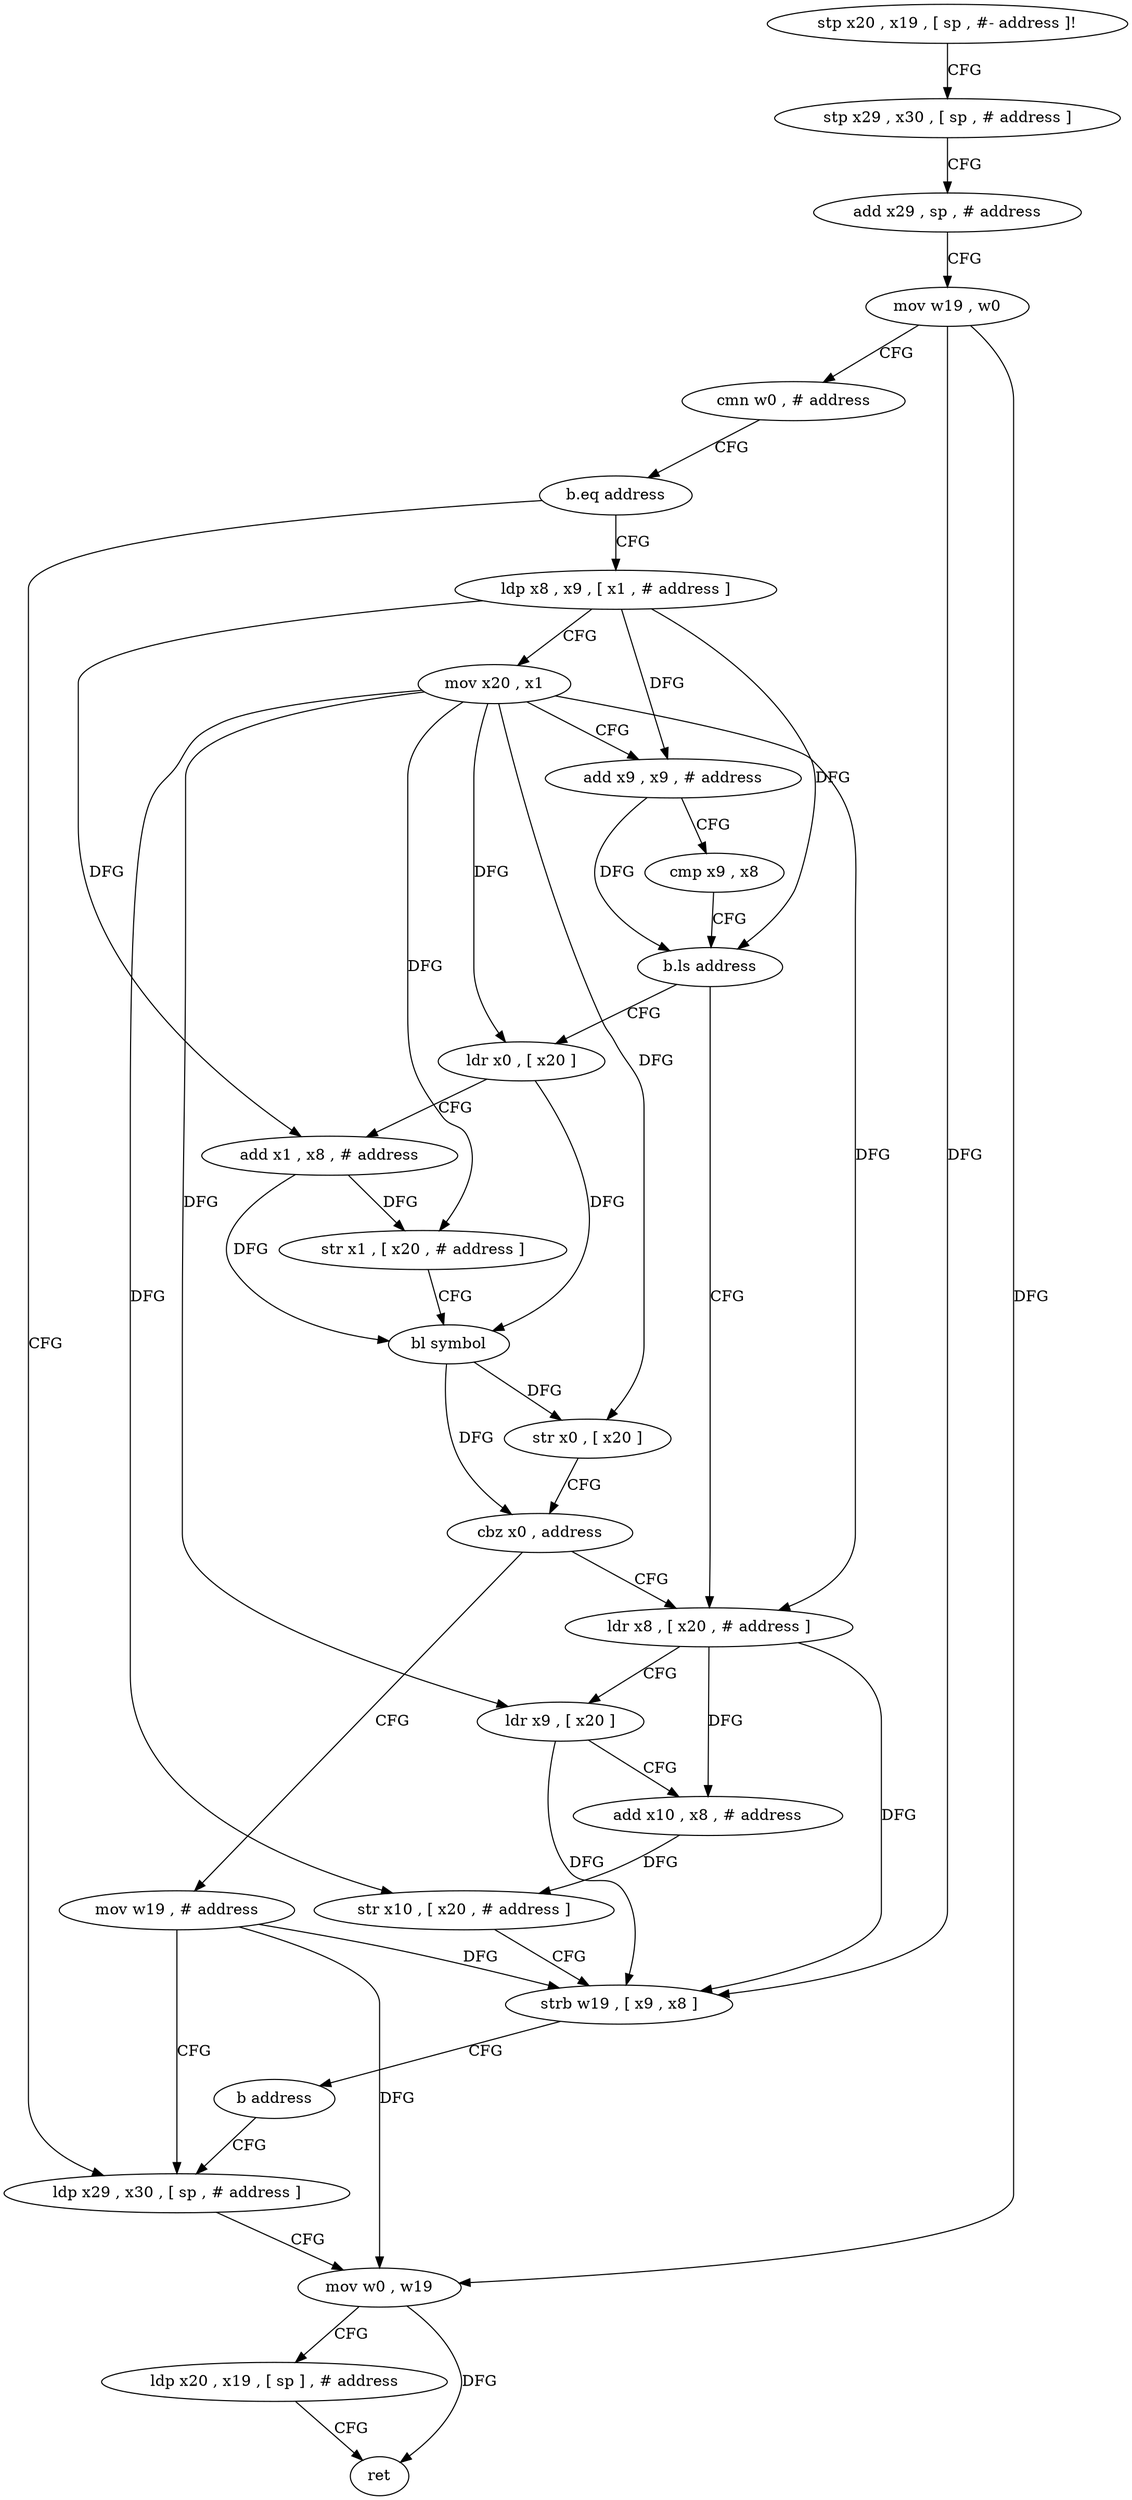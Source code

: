 digraph "func" {
"135468" [label = "stp x20 , x19 , [ sp , #- address ]!" ]
"135472" [label = "stp x29 , x30 , [ sp , # address ]" ]
"135476" [label = "add x29 , sp , # address" ]
"135480" [label = "mov w19 , w0" ]
"135484" [label = "cmn w0 , # address" ]
"135488" [label = "b.eq address" ]
"135564" [label = "ldp x29 , x30 , [ sp , # address ]" ]
"135492" [label = "ldp x8 , x9 , [ x1 , # address ]" ]
"135568" [label = "mov w0 , w19" ]
"135572" [label = "ldp x20 , x19 , [ sp ] , # address" ]
"135576" [label = "ret" ]
"135496" [label = "mov x20 , x1" ]
"135500" [label = "add x9 , x9 , # address" ]
"135504" [label = "cmp x9 , x8" ]
"135508" [label = "b.ls address" ]
"135536" [label = "ldr x8 , [ x20 , # address ]" ]
"135512" [label = "ldr x0 , [ x20 ]" ]
"135540" [label = "ldr x9 , [ x20 ]" ]
"135544" [label = "add x10 , x8 , # address" ]
"135548" [label = "str x10 , [ x20 , # address ]" ]
"135552" [label = "strb w19 , [ x9 , x8 ]" ]
"135556" [label = "b address" ]
"135516" [label = "add x1 , x8 , # address" ]
"135520" [label = "str x1 , [ x20 , # address ]" ]
"135524" [label = "bl symbol" ]
"135528" [label = "str x0 , [ x20 ]" ]
"135532" [label = "cbz x0 , address" ]
"135560" [label = "mov w19 , # address" ]
"135468" -> "135472" [ label = "CFG" ]
"135472" -> "135476" [ label = "CFG" ]
"135476" -> "135480" [ label = "CFG" ]
"135480" -> "135484" [ label = "CFG" ]
"135480" -> "135568" [ label = "DFG" ]
"135480" -> "135552" [ label = "DFG" ]
"135484" -> "135488" [ label = "CFG" ]
"135488" -> "135564" [ label = "CFG" ]
"135488" -> "135492" [ label = "CFG" ]
"135564" -> "135568" [ label = "CFG" ]
"135492" -> "135496" [ label = "CFG" ]
"135492" -> "135508" [ label = "DFG" ]
"135492" -> "135516" [ label = "DFG" ]
"135492" -> "135500" [ label = "DFG" ]
"135568" -> "135572" [ label = "CFG" ]
"135568" -> "135576" [ label = "DFG" ]
"135572" -> "135576" [ label = "CFG" ]
"135496" -> "135500" [ label = "CFG" ]
"135496" -> "135536" [ label = "DFG" ]
"135496" -> "135540" [ label = "DFG" ]
"135496" -> "135548" [ label = "DFG" ]
"135496" -> "135512" [ label = "DFG" ]
"135496" -> "135520" [ label = "DFG" ]
"135496" -> "135528" [ label = "DFG" ]
"135500" -> "135504" [ label = "CFG" ]
"135500" -> "135508" [ label = "DFG" ]
"135504" -> "135508" [ label = "CFG" ]
"135508" -> "135536" [ label = "CFG" ]
"135508" -> "135512" [ label = "CFG" ]
"135536" -> "135540" [ label = "CFG" ]
"135536" -> "135544" [ label = "DFG" ]
"135536" -> "135552" [ label = "DFG" ]
"135512" -> "135516" [ label = "CFG" ]
"135512" -> "135524" [ label = "DFG" ]
"135540" -> "135544" [ label = "CFG" ]
"135540" -> "135552" [ label = "DFG" ]
"135544" -> "135548" [ label = "DFG" ]
"135548" -> "135552" [ label = "CFG" ]
"135552" -> "135556" [ label = "CFG" ]
"135556" -> "135564" [ label = "CFG" ]
"135516" -> "135520" [ label = "DFG" ]
"135516" -> "135524" [ label = "DFG" ]
"135520" -> "135524" [ label = "CFG" ]
"135524" -> "135528" [ label = "DFG" ]
"135524" -> "135532" [ label = "DFG" ]
"135528" -> "135532" [ label = "CFG" ]
"135532" -> "135560" [ label = "CFG" ]
"135532" -> "135536" [ label = "CFG" ]
"135560" -> "135564" [ label = "CFG" ]
"135560" -> "135568" [ label = "DFG" ]
"135560" -> "135552" [ label = "DFG" ]
}
